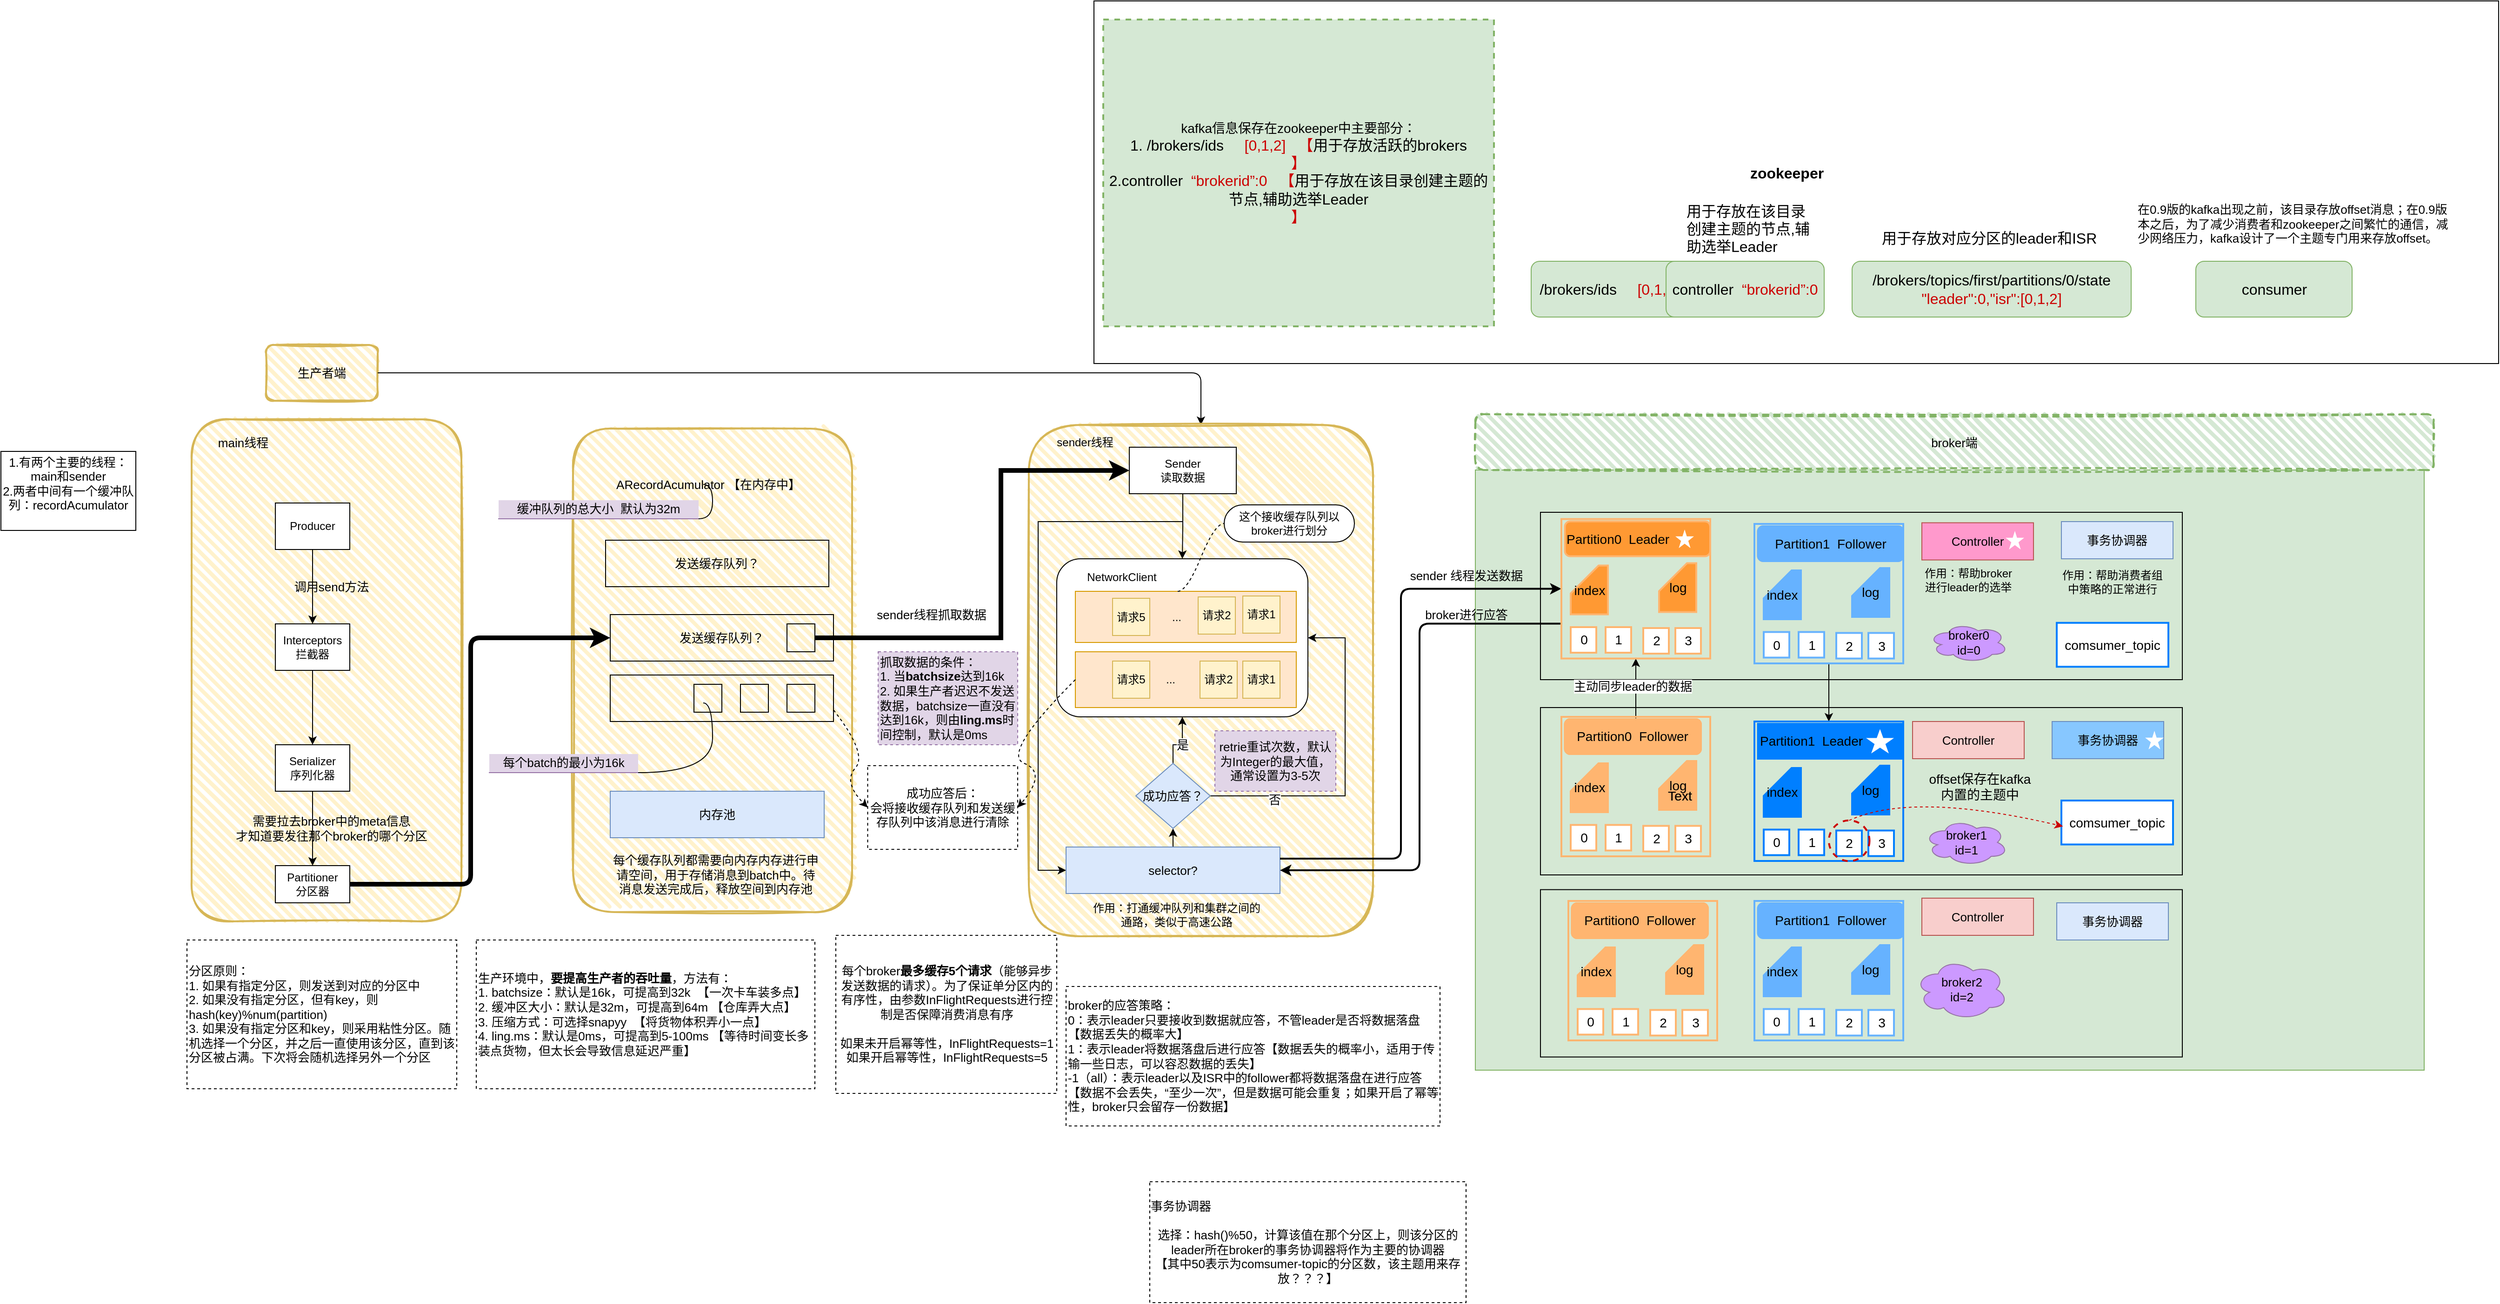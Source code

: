 <mxfile version="17.2.1" type="github">
  <diagram id="x-Sexi6F8sJB0yjPF3IZ" name="Page-1">
    <mxGraphModel dx="1730" dy="2527" grid="1" gridSize="10" guides="1" tooltips="1" connect="1" arrows="1" fold="1" page="1" pageScale="1" pageWidth="900" pageHeight="1600" math="0" shadow="0">
      <root>
        <mxCell id="0" />
        <mxCell id="1" parent="0" />
        <mxCell id="9v5I5Lgi_oh3hGJhgwNZ-31" value="" style="rounded=1;whiteSpace=wrap;html=1;strokeWidth=2;fillWeight=4;hachureGap=8;hachureAngle=45;fillColor=#fff2cc;sketch=1;strokeColor=#d6b656;" parent="1" vertex="1">
          <mxGeometry x="220" y="390" width="290" height="540" as="geometry" />
        </mxCell>
        <mxCell id="UxnLPPTvP_sObnjLlX6k-19" value="" style="rounded=0;whiteSpace=wrap;html=1;fillColor=#d5e8d4;strokeColor=#82b366;align=center;" parent="1" vertex="1">
          <mxGeometry x="1600" y="444.5" width="1020" height="645.5" as="geometry" />
        </mxCell>
        <mxCell id="UxnLPPTvP_sObnjLlX6k-30" value="" style="edgeStyle=orthogonalEdgeStyle;rounded=0;orthogonalLoop=1;jettySize=auto;html=1;fontSize=13;" parent="1" source="UxnLPPTvP_sObnjLlX6k-24" target="UxnLPPTvP_sObnjLlX6k-29" edge="1">
          <mxGeometry relative="1" as="geometry" />
        </mxCell>
        <mxCell id="UxnLPPTvP_sObnjLlX6k-24" value="Producer" style="rounded=0;whiteSpace=wrap;html=1;shadow=0;comic=0;" parent="1" vertex="1">
          <mxGeometry x="310" y="480" width="80" height="50" as="geometry" />
        </mxCell>
        <mxCell id="UxnLPPTvP_sObnjLlX6k-27" value="&lt;span&gt;1.有两个主要的线程：&lt;/span&gt;&lt;span&gt;main和sender&lt;br&gt;2.两者中间有一个缓冲队列：recordAcumulator&lt;br&gt;&lt;br&gt;&lt;/span&gt;" style="whiteSpace=wrap;html=1;rounded=0;shadow=0;fontSize=13;strokeWidth=1;fillColor=none;comic=0;" parent="1" vertex="1">
          <mxGeometry x="15" y="424.5" width="145" height="85" as="geometry" />
        </mxCell>
        <mxCell id="UxnLPPTvP_sObnjLlX6k-32" value="" style="edgeStyle=orthogonalEdgeStyle;rounded=0;orthogonalLoop=1;jettySize=auto;html=1;fontSize=13;" parent="1" source="UxnLPPTvP_sObnjLlX6k-29" target="UxnLPPTvP_sObnjLlX6k-31" edge="1">
          <mxGeometry relative="1" as="geometry" />
        </mxCell>
        <mxCell id="UxnLPPTvP_sObnjLlX6k-29" value="Interceptors&lt;br&gt;拦截器" style="rounded=0;whiteSpace=wrap;html=1;shadow=0;comic=0;" parent="1" vertex="1">
          <mxGeometry x="310" y="610" width="80" height="50" as="geometry" />
        </mxCell>
        <mxCell id="UxnLPPTvP_sObnjLlX6k-34" value="" style="edgeStyle=orthogonalEdgeStyle;rounded=0;orthogonalLoop=1;jettySize=auto;html=1;fontSize=13;" parent="1" source="UxnLPPTvP_sObnjLlX6k-31" target="UxnLPPTvP_sObnjLlX6k-33" edge="1">
          <mxGeometry relative="1" as="geometry" />
        </mxCell>
        <mxCell id="UxnLPPTvP_sObnjLlX6k-31" value="Serializer&lt;br&gt;序列化器" style="rounded=0;whiteSpace=wrap;html=1;shadow=0;comic=0;fillColor=default;" parent="1" vertex="1">
          <mxGeometry x="310" y="740" width="80" height="50" as="geometry" />
        </mxCell>
        <mxCell id="UxnLPPTvP_sObnjLlX6k-33" value="Partitioner&lt;br&gt;分区器" style="rounded=0;whiteSpace=wrap;html=1;shadow=0;comic=0;" parent="1" vertex="1">
          <mxGeometry x="310" y="870" width="80" height="40" as="geometry" />
        </mxCell>
        <mxCell id="UxnLPPTvP_sObnjLlX6k-35" value="需要拉去broker中的meta信息&lt;br&gt;才知道要发往那个broker的哪个分区" style="text;html=1;align=center;verticalAlign=middle;resizable=0;points=[];autosize=1;strokeColor=none;fontSize=13;" parent="1" vertex="1">
          <mxGeometry x="260" y="810" width="220" height="40" as="geometry" />
        </mxCell>
        <mxCell id="UxnLPPTvP_sObnjLlX6k-36" value="调用send方法" style="text;html=1;align=center;verticalAlign=middle;resizable=0;points=[];autosize=1;strokeColor=none;fontSize=13;" parent="1" vertex="1">
          <mxGeometry x="320" y="560" width="100" height="20" as="geometry" />
        </mxCell>
        <mxCell id="UxnLPPTvP_sObnjLlX6k-38" value="生产者端" style="rounded=1;whiteSpace=wrap;html=1;strokeWidth=2;fillWeight=4;hachureGap=8;hachureAngle=45;fillColor=#fff2cc;sketch=1;shadow=0;comic=0;fontSize=13;strokeColor=#d6b656;" parent="1" vertex="1">
          <mxGeometry x="300" y="310" width="120" height="60" as="geometry" />
        </mxCell>
        <mxCell id="UxnLPPTvP_sObnjLlX6k-39" value="分区原则：&lt;br&gt;1. 如果有指定分区，则发送到对应的分区中&lt;br&gt;2.&amp;nbsp;如果没有指定分区，但有key，则hash(key)%num(partition)&lt;br&gt;3.&amp;nbsp;如果没有指定分区和key，则采用粘性分区。随机选择一个分区，并之后一直使用该分区，直到该分区被占满。下次将会随机选择另外一个分区" style="whiteSpace=wrap;html=1;rounded=0;shadow=0;comic=0;fontSize=13;strokeColor=#000000;strokeWidth=1;fillColor=none;align=left;dashed=1;" parent="1" vertex="1">
          <mxGeometry x="215" y="950" width="290" height="160" as="geometry" />
        </mxCell>
        <mxCell id="UxnLPPTvP_sObnjLlX6k-44" value="" style="rounded=1;whiteSpace=wrap;html=1;strokeWidth=2;fillWeight=4;hachureGap=8;hachureAngle=45;fillColor=#fff2cc;sketch=1;shadow=0;comic=0;fontSize=13;align=left;strokeColor=#d6b656;" parent="1" vertex="1">
          <mxGeometry x="630" y="400" width="300" height="520" as="geometry" />
        </mxCell>
        <mxCell id="UxnLPPTvP_sObnjLlX6k-45" value="ARecordAcumulator 【在内存中】" style="text;html=1;align=center;verticalAlign=middle;resizable=0;points=[];autosize=1;strokeColor=none;fontSize=13;" parent="1" vertex="1">
          <mxGeometry x="670" y="450" width="210" height="20" as="geometry" />
        </mxCell>
        <mxCell id="UxnLPPTvP_sObnjLlX6k-46" value="发送缓存队列？" style="rounded=0;whiteSpace=wrap;html=1;shadow=0;comic=0;fontSize=13;strokeColor=#000000;strokeWidth=1;fillColor=none;align=center;" parent="1" vertex="1">
          <mxGeometry x="665" y="520" width="240" height="50" as="geometry" />
        </mxCell>
        <mxCell id="UxnLPPTvP_sObnjLlX6k-47" value="&lt;div style=&quot;&quot;&gt;&lt;span&gt;发送缓存队列？&lt;/span&gt;&lt;/div&gt;" style="rounded=0;whiteSpace=wrap;html=1;shadow=0;comic=0;fontSize=13;strokeColor=#000000;strokeWidth=1;fillColor=none;align=center;" parent="1" vertex="1">
          <mxGeometry x="670" y="600" width="240" height="50" as="geometry" />
        </mxCell>
        <mxCell id="UxnLPPTvP_sObnjLlX6k-48" value="" style="rounded=0;whiteSpace=wrap;html=1;shadow=0;comic=0;fontSize=13;strokeColor=#000000;strokeWidth=1;fillColor=none;align=left;" parent="1" vertex="1">
          <mxGeometry x="670" y="665" width="240" height="50" as="geometry" />
        </mxCell>
        <mxCell id="UxnLPPTvP_sObnjLlX6k-49" value="" style="rounded=0;whiteSpace=wrap;html=1;shadow=0;comic=0;fontSize=13;strokeColor=#000000;strokeWidth=1;fillColor=none;align=left;" parent="1" vertex="1">
          <mxGeometry x="860" y="675" width="30" height="30" as="geometry" />
        </mxCell>
        <mxCell id="UxnLPPTvP_sObnjLlX6k-50" value="" style="rounded=0;whiteSpace=wrap;html=1;shadow=0;comic=0;fontSize=13;strokeColor=#000000;strokeWidth=1;fillColor=none;align=left;" parent="1" vertex="1">
          <mxGeometry x="810" y="675" width="30" height="30" as="geometry" />
        </mxCell>
        <mxCell id="UxnLPPTvP_sObnjLlX6k-51" value="" style="rounded=0;whiteSpace=wrap;html=1;shadow=0;comic=0;fontSize=13;strokeColor=#000000;strokeWidth=1;fillColor=none;align=left;" parent="1" vertex="1">
          <mxGeometry x="760" y="675" width="30" height="30" as="geometry" />
        </mxCell>
        <mxCell id="UxnLPPTvP_sObnjLlX6k-52" value="每个batch的最小为16k" style="whiteSpace=wrap;html=1;shape=partialRectangle;top=0;left=0;bottom=1;right=0;points=[[0,1],[1,1]];fillColor=#e1d5e7;align=center;verticalAlign=bottom;routingCenterY=0.5;snapToPoint=1;recursiveResize=0;autosize=1;treeFolding=1;treeMoving=1;newEdgeStyle={&quot;edgeStyle&quot;:&quot;entityRelationEdgeStyle&quot;,&quot;startArrow&quot;:&quot;none&quot;,&quot;endArrow&quot;:&quot;none&quot;,&quot;segment&quot;:10,&quot;curved&quot;:1};rounded=0;shadow=0;comic=0;fontSize=13;strokeColor=#9673a6;strokeWidth=1;" parent="1" vertex="1">
          <mxGeometry x="540" y="750" width="160" height="20" as="geometry" />
        </mxCell>
        <mxCell id="UxnLPPTvP_sObnjLlX6k-53" value="" style="edgeStyle=entityRelationEdgeStyle;startArrow=none;endArrow=none;segment=10;curved=1;fontSize=13;entryX=1;entryY=1;entryDx=0;entryDy=0;" parent="1" target="UxnLPPTvP_sObnjLlX6k-52" edge="1">
          <mxGeometry relative="1" as="geometry">
            <mxPoint x="770" y="695" as="sourcePoint" />
            <mxPoint x="700" y="745" as="targetPoint" />
          </mxGeometry>
        </mxCell>
        <mxCell id="UxnLPPTvP_sObnjLlX6k-54" value="内存池" style="rounded=0;whiteSpace=wrap;html=1;shadow=0;comic=0;fontSize=13;strokeColor=#6c8ebf;strokeWidth=1;fillColor=#dae8fc;align=center;" parent="1" vertex="1">
          <mxGeometry x="670" y="790" width="230" height="50" as="geometry" />
        </mxCell>
        <mxCell id="UxnLPPTvP_sObnjLlX6k-59" value="缓冲队列的总大小&amp;nbsp; 默认为32m" style="whiteSpace=wrap;html=1;shape=partialRectangle;top=0;left=0;bottom=1;right=0;points=[[0,1],[1,1]];fillColor=#e1d5e7;align=center;verticalAlign=bottom;routingCenterY=0.5;snapToPoint=1;recursiveResize=0;autosize=1;treeFolding=1;treeMoving=1;newEdgeStyle={&quot;edgeStyle&quot;:&quot;entityRelationEdgeStyle&quot;,&quot;startArrow&quot;:&quot;none&quot;,&quot;endArrow&quot;:&quot;none&quot;,&quot;segment&quot;:10,&quot;curved&quot;:1};rounded=0;shadow=0;comic=0;fontSize=13;strokeColor=#9673a6;strokeWidth=1;" parent="1" vertex="1">
          <mxGeometry x="550" y="477" width="215" height="20" as="geometry" />
        </mxCell>
        <mxCell id="UxnLPPTvP_sObnjLlX6k-60" value="" style="edgeStyle=entityRelationEdgeStyle;startArrow=none;endArrow=none;segment=10;curved=1;fontSize=13;" parent="1" target="UxnLPPTvP_sObnjLlX6k-59" edge="1">
          <mxGeometry relative="1" as="geometry">
            <mxPoint x="770" y="460" as="sourcePoint" />
          </mxGeometry>
        </mxCell>
        <mxCell id="UxnLPPTvP_sObnjLlX6k-65" value="main线程" style="text;html=1;align=center;verticalAlign=middle;resizable=0;points=[];autosize=1;strokeColor=none;fontSize=13;" parent="1" vertex="1">
          <mxGeometry x="240" y="404.5" width="70" height="20" as="geometry" />
        </mxCell>
        <mxCell id="UxnLPPTvP_sObnjLlX6k-66" value="" style="edgeStyle=elbowEdgeStyle;elbow=vertical;endArrow=classic;html=1;fontSize=13;exitX=1;exitY=0.5;exitDx=0;exitDy=0;startArrow=none;entryX=0.5;entryY=0;entryDx=0;entryDy=0;" parent="1" source="UxnLPPTvP_sObnjLlX6k-38" target="UxnLPPTvP_sObnjLlX6k-68" edge="1">
          <mxGeometry width="50" height="50" relative="1" as="geometry">
            <mxPoint x="995" y="365" as="sourcePoint" />
            <mxPoint x="1400" y="360" as="targetPoint" />
            <Array as="points">
              <mxPoint x="800" y="340" />
            </Array>
          </mxGeometry>
        </mxCell>
        <mxCell id="UxnLPPTvP_sObnjLlX6k-68" value="" style="rounded=1;whiteSpace=wrap;html=1;strokeWidth=2;fillWeight=4;hachureGap=8;hachureAngle=45;fillColor=#fff2cc;sketch=1;shadow=0;comic=0;fontSize=13;align=left;strokeColor=#d6b656;" parent="1" vertex="1">
          <mxGeometry x="1120" y="396" width="370" height="550" as="geometry" />
        </mxCell>
        <mxCell id="UxnLPPTvP_sObnjLlX6k-71" value="每个broker&lt;b&gt;最多缓存5个请求&lt;/b&gt;（能够异步发送数据的请求）。为了保证单分区内的有序性，由参数InFlightRequests进行控制是否保障消费消息有序&lt;br&gt;&lt;br&gt;如果未开启幂等性，InFlightRequests=1&lt;br&gt;如果开启幂等性，InFlightRequests=5" style="rounded=0;whiteSpace=wrap;html=1;shadow=0;comic=0;fontSize=13;strokeColor=#000000;strokeWidth=1;fillColor=none;align=center;dashed=1;" parent="1" vertex="1">
          <mxGeometry x="912.5" y="945" width="237.5" height="170" as="geometry" />
        </mxCell>
        <mxCell id="UxnLPPTvP_sObnjLlX6k-80" value="sender线程抓取数据" style="text;html=1;align=center;verticalAlign=middle;resizable=0;points=[];autosize=1;strokeColor=none;fontSize=13;" parent="1" vertex="1">
          <mxGeometry x="950" y="590" width="130" height="20" as="geometry" />
        </mxCell>
        <mxCell id="UxnLPPTvP_sObnjLlX6k-82" value="抓取数据的条件：&lt;br&gt;1. 当&lt;b&gt;batchsize&lt;/b&gt;达到16k&lt;br&gt;2.&amp;nbsp;如果生产者迟迟不发送数据，batchsize一直没有达到16k，则由&lt;b&gt;ling.ms&lt;/b&gt;时间控制，默认是0ms" style="whiteSpace=wrap;html=1;rounded=0;shadow=0;comic=0;fontSize=13;strokeColor=#9673a6;strokeWidth=1;fillColor=#e1d5e7;align=left;dashed=1;" parent="1" vertex="1">
          <mxGeometry x="958" y="640" width="150" height="100" as="geometry" />
        </mxCell>
        <mxCell id="UxnLPPTvP_sObnjLlX6k-88" value="" style="edgeStyle=elbowEdgeStyle;rounded=0;orthogonalLoop=1;jettySize=auto;elbow=vertical;html=1;fontSize=13;strokeWidth=1;" parent="1" source="UxnLPPTvP_sObnjLlX6k-83" target="UxnLPPTvP_sObnjLlX6k-87" edge="1">
          <mxGeometry relative="1" as="geometry" />
        </mxCell>
        <mxCell id="UxnLPPTvP_sObnjLlX6k-83" value="selector?" style="rounded=0;whiteSpace=wrap;html=1;shadow=0;comic=0;fontSize=13;strokeColor=#6c8ebf;strokeWidth=1;fillColor=#dae8fc;align=center;" parent="1" vertex="1">
          <mxGeometry x="1160" y="850" width="230" height="50" as="geometry" />
        </mxCell>
        <mxCell id="UxnLPPTvP_sObnjLlX6k-84" value="生产环境中，&lt;b&gt;要提高生产者的吞吐量&lt;/b&gt;，方法有：&lt;br&gt;1.&amp;nbsp;batchsize：默认是16k，可提高到32k&amp;nbsp; 【一次卡车装多点】&lt;br&gt;2.&amp;nbsp;缓冲区大小：默认是32m，可提高到64m 【仓库弄大点】&lt;br&gt;3.&amp;nbsp;压缩方式：可选择snapyy&amp;nbsp; 【将货物体积弄小一点】&lt;br&gt;4.&amp;nbsp;ling.ms：默认是0ms，可提高到5-100ms 【等待时间变长多装点货物，但太长会导致信息延迟严重】" style="whiteSpace=wrap;html=1;rounded=0;shadow=0;comic=0;fontSize=13;strokeColor=#000000;strokeWidth=1;fillColor=none;align=left;dashed=1;" parent="1" vertex="1">
          <mxGeometry x="526" y="950" width="364" height="160" as="geometry" />
        </mxCell>
        <mxCell id="UxnLPPTvP_sObnjLlX6k-94" value="是" style="edgeStyle=elbowEdgeStyle;rounded=0;orthogonalLoop=1;jettySize=auto;elbow=vertical;html=1;fontSize=13;strokeWidth=1;entryX=0.5;entryY=1;entryDx=0;entryDy=0;" parent="1" source="UxnLPPTvP_sObnjLlX6k-87" target="9v5I5Lgi_oh3hGJhgwNZ-5" edge="1">
          <mxGeometry relative="1" as="geometry">
            <Array as="points">
              <mxPoint x="1275" y="740" />
            </Array>
            <mxPoint x="1275" y="715.0" as="targetPoint" />
          </mxGeometry>
        </mxCell>
        <mxCell id="UxnLPPTvP_sObnjLlX6k-96" style="edgeStyle=elbowEdgeStyle;rounded=0;orthogonalLoop=1;jettySize=auto;elbow=vertical;html=1;exitX=1;exitY=0.5;exitDx=0;exitDy=0;fontSize=13;strokeWidth=1;entryX=1;entryY=0.5;entryDx=0;entryDy=0;" parent="1" source="UxnLPPTvP_sObnjLlX6k-87" target="9v5I5Lgi_oh3hGJhgwNZ-5" edge="1">
          <mxGeometry relative="1" as="geometry">
            <mxPoint x="1395" y="677.5" as="targetPoint" />
            <Array as="points">
              <mxPoint x="1460" y="795" />
            </Array>
          </mxGeometry>
        </mxCell>
        <mxCell id="UxnLPPTvP_sObnjLlX6k-97" value="否" style="edgeLabel;html=1;align=center;verticalAlign=middle;resizable=0;points=[];fontSize=13;" parent="UxnLPPTvP_sObnjLlX6k-96" vertex="1" connectable="0">
          <mxGeometry x="-0.611" y="-4" relative="1" as="geometry">
            <mxPoint as="offset" />
          </mxGeometry>
        </mxCell>
        <mxCell id="UxnLPPTvP_sObnjLlX6k-87" value="成功应答？" style="rhombus;whiteSpace=wrap;html=1;rounded=0;shadow=0;fontSize=13;strokeColor=#6c8ebf;strokeWidth=1;fillColor=#dae8fc;comic=0;" parent="1" vertex="1">
          <mxGeometry x="1235" y="760" width="80" height="70" as="geometry" />
        </mxCell>
        <mxCell id="UxnLPPTvP_sObnjLlX6k-100" value="retrie重试次数，默认为Integer的最大值，通常设置为3-5次" style="rounded=0;whiteSpace=wrap;html=1;shadow=0;comic=0;fontSize=13;strokeColor=#9673a6;strokeWidth=1;fillColor=#e1d5e7;align=center;dashed=1;" parent="1" vertex="1">
          <mxGeometry x="1320" y="725" width="130" height="65" as="geometry" />
        </mxCell>
        <mxCell id="UxnLPPTvP_sObnjLlX6k-102" value="broker端" style="rounded=1;whiteSpace=wrap;html=1;strokeWidth=2;fillWeight=4;hachureGap=8;hachureAngle=45;fillColor=#d5e8d4;sketch=1;shadow=0;dashed=1;comic=0;fontSize=13;align=center;strokeColor=#82b366;" parent="1" vertex="1">
          <mxGeometry x="1600" y="384.5" width="1030" height="60" as="geometry" />
        </mxCell>
        <mxCell id="UxnLPPTvP_sObnjLlX6k-110" value="" style="rounded=0;whiteSpace=wrap;html=1;shadow=0;comic=0;fontSize=13;strokeColor=#000000;strokeWidth=1;fillColor=none;align=center;" parent="1" vertex="1">
          <mxGeometry x="1670" y="490" width="690" height="180" as="geometry" />
        </mxCell>
        <mxCell id="UxnLPPTvP_sObnjLlX6k-112" value="" style="edgeStyle=elbowEdgeStyle;elbow=horizontal;endArrow=classic;html=1;fontSize=13;strokeWidth=5;exitX=1;exitY=0.5;exitDx=0;exitDy=0;entryX=0;entryY=0.5;entryDx=0;entryDy=0;" parent="1" source="UxnLPPTvP_sObnjLlX6k-33" target="UxnLPPTvP_sObnjLlX6k-47" edge="1">
          <mxGeometry width="50" height="50" relative="1" as="geometry">
            <mxPoint x="560" y="870" as="sourcePoint" />
            <mxPoint x="610" y="820" as="targetPoint" />
            <Array as="points">
              <mxPoint x="520" y="760" />
            </Array>
          </mxGeometry>
        </mxCell>
        <mxCell id="UxnLPPTvP_sObnjLlX6k-113" value="" style="rounded=0;whiteSpace=wrap;html=1;shadow=0;comic=0;fontSize=13;strokeColor=#000000;strokeWidth=1;fillColor=none;align=center;" parent="1" vertex="1">
          <mxGeometry x="1670" y="700" width="690" height="180" as="geometry" />
        </mxCell>
        <mxCell id="UxnLPPTvP_sObnjLlX6k-124" value="" style="edgeStyle=elbowEdgeStyle;rounded=0;orthogonalLoop=1;jettySize=auto;elbow=vertical;html=1;fontSize=13;strokeWidth=1;exitX=0.5;exitY=0;exitDx=0;exitDy=0;entryX=0.5;entryY=1;entryDx=0;entryDy=0;" parent="1" target="-DWdb9lvFDNPIEKAmtFA-97" edge="1">
          <mxGeometry relative="1" as="geometry">
            <mxPoint x="1772.5" y="720.0" as="sourcePoint" />
            <mxPoint x="1772.5" y="657.25" as="targetPoint" />
          </mxGeometry>
        </mxCell>
        <mxCell id="UxnLPPTvP_sObnjLlX6k-125" value="主动同步leader的数据" style="edgeLabel;html=1;align=center;verticalAlign=middle;resizable=0;points=[];fontSize=13;" parent="UxnLPPTvP_sObnjLlX6k-124" vertex="1" connectable="0">
          <mxGeometry x="0.182" y="4" relative="1" as="geometry">
            <mxPoint as="offset" />
          </mxGeometry>
        </mxCell>
        <mxCell id="UxnLPPTvP_sObnjLlX6k-126" value="" style="edgeStyle=elbowEdgeStyle;elbow=horizontal;endArrow=classic;html=1;fontSize=13;strokeWidth=2;entryX=0;entryY=0.5;entryDx=0;entryDy=0;exitX=1;exitY=0.25;exitDx=0;exitDy=0;" parent="1" source="UxnLPPTvP_sObnjLlX6k-83" target="-DWdb9lvFDNPIEKAmtFA-97" edge="1">
          <mxGeometry width="50" height="50" relative="1" as="geometry">
            <mxPoint x="1390" y="880" as="sourcePoint" />
            <mxPoint x="1676" y="614.5" as="targetPoint" />
            <Array as="points">
              <mxPoint x="1520" y="740" />
            </Array>
          </mxGeometry>
        </mxCell>
        <mxCell id="UxnLPPTvP_sObnjLlX6k-127" value="sender&amp;nbsp;线程发送数据" style="text;html=1;align=center;verticalAlign=middle;resizable=0;points=[];autosize=1;strokeColor=none;fontSize=13;" parent="1" vertex="1">
          <mxGeometry x="1520" y="547.5" width="140" height="20" as="geometry" />
        </mxCell>
        <mxCell id="UxnLPPTvP_sObnjLlX6k-129" value="事务协调器" style="rounded=0;whiteSpace=wrap;html=1;shadow=0;comic=0;fontSize=13;strokeColor=#6c8ebf;strokeWidth=1;fillColor=#dae8fc;align=center;" parent="1" vertex="1">
          <mxGeometry x="2230" y="500" width="120" height="40" as="geometry" />
        </mxCell>
        <mxCell id="UxnLPPTvP_sObnjLlX6k-130" value="事务协调器" style="rounded=0;whiteSpace=wrap;html=1;shadow=0;comic=0;fontSize=13;strokeColor=#6c8ebf;strokeWidth=1;fillColor=#87C7FF;align=center;" parent="1" vertex="1">
          <mxGeometry x="2220" y="715" width="120" height="40" as="geometry" />
        </mxCell>
        <mxCell id="UxnLPPTvP_sObnjLlX6k-134" value="&lt;div style=&quot;text-align: left&quot;&gt;&lt;span&gt;事务协调器&lt;/span&gt;&lt;/div&gt;&lt;br&gt;选择：hash()%50，计算该值在那个分区上，则该分区的leader所在broker的事务协调器将作为主要的协调器&lt;br&gt;【其中50表示为comsumer-topic的分区数，该主题用来存放？？？】" style="whiteSpace=wrap;html=1;rounded=0;shadow=0;comic=0;fontSize=13;strokeWidth=1;align=center;dashed=1;fillColor=none;" parent="1" vertex="1">
          <mxGeometry x="1250" y="1210" width="340" height="130" as="geometry" />
        </mxCell>
        <mxCell id="UxnLPPTvP_sObnjLlX6k-135" value="" style="edgeStyle=elbowEdgeStyle;elbow=horizontal;endArrow=classic;html=1;fontSize=13;strokeWidth=2;exitX=0;exitY=0.75;exitDx=0;exitDy=0;entryX=1;entryY=0.5;entryDx=0;entryDy=0;" parent="1" source="-DWdb9lvFDNPIEKAmtFA-97" target="UxnLPPTvP_sObnjLlX6k-83" edge="1">
          <mxGeometry width="50" height="50" relative="1" as="geometry">
            <mxPoint x="1780" y="622" as="sourcePoint" />
            <mxPoint x="1400" y="900" as="targetPoint" />
            <Array as="points">
              <mxPoint x="1540" y="750" />
            </Array>
          </mxGeometry>
        </mxCell>
        <mxCell id="UxnLPPTvP_sObnjLlX6k-136" value="broker进行应答" style="text;html=1;align=center;verticalAlign=middle;resizable=0;points=[];autosize=1;strokeColor=none;fontSize=13;" parent="1" vertex="1">
          <mxGeometry x="1540" y="590" width="100" height="20" as="geometry" />
        </mxCell>
        <mxCell id="UxnLPPTvP_sObnjLlX6k-137" value="broker的应答策略：&lt;br&gt;0：表示leader只要接收到数据就应答，不管leader是否将数据落盘【数据丢失的概率大】&lt;br&gt;1：表示leader将数据落盘后进行应答【数据丢失的概率小，适用于传输一些日志，可以容忍数据的丢失】&lt;br&gt;-1（all）：表示leader以及ISR中的follower都将数据落盘在进行应答【数据不会丢失，“至少一次”，但是数据可能会重复；如果开启了幂等性，broker只会留存一份数据】" style="whiteSpace=wrap;html=1;rounded=0;shadow=0;comic=0;fontSize=13;strokeColor=#000000;strokeWidth=1;fillColor=none;align=left;dashed=1;" parent="1" vertex="1">
          <mxGeometry x="1160" y="1000" width="402" height="150" as="geometry" />
        </mxCell>
        <mxCell id="UxnLPPTvP_sObnjLlX6k-141" value="成功应答后：&lt;br&gt;会将接收缓存队列和发送缓存队列中该消息进行清除" style="whiteSpace=wrap;html=1;rounded=0;shadow=0;dashed=1;comic=0;fontSize=13;strokeColor=#000000;strokeWidth=1;fillColor=none;align=center;" parent="1" vertex="1">
          <mxGeometry x="946.75" y="762.5" width="161.25" height="90" as="geometry" />
        </mxCell>
        <mxCell id="9v5I5Lgi_oh3hGJhgwNZ-3" value="&lt;span style=&quot;font-size: 13px&quot;&gt;每个缓存队列都需要向内存内存进行申请空间，&lt;/span&gt;&lt;span style=&quot;font-size: 13px ; text-align: justify&quot;&gt;用于存储消息到batch中。待消息发送完成后，释放空间到内存池&lt;/span&gt;&lt;span style=&quot;font-size: 13px&quot;&gt;&lt;br&gt;&lt;/span&gt;" style="text;html=1;strokeColor=none;fillColor=none;align=center;verticalAlign=middle;whiteSpace=wrap;rounded=0;" parent="1" vertex="1">
          <mxGeometry x="670" y="840" width="227" height="80" as="geometry" />
        </mxCell>
        <mxCell id="9v5I5Lgi_oh3hGJhgwNZ-5" value="" style="rounded=1;whiteSpace=wrap;html=1;" parent="1" vertex="1">
          <mxGeometry x="1150" y="540" width="270" height="170" as="geometry" />
        </mxCell>
        <mxCell id="9v5I5Lgi_oh3hGJhgwNZ-6" value="NetworkClient" style="text;html=1;strokeColor=none;fillColor=none;align=center;verticalAlign=middle;whiteSpace=wrap;rounded=0;" parent="1" vertex="1">
          <mxGeometry x="1180" y="545" width="80" height="30" as="geometry" />
        </mxCell>
        <mxCell id="9v5I5Lgi_oh3hGJhgwNZ-13" value="" style="edgeStyle=orthogonalEdgeStyle;rounded=0;orthogonalLoop=1;jettySize=auto;html=1;entryX=0;entryY=0.5;entryDx=0;entryDy=0;strokeWidth=5;" parent="1" source="9v5I5Lgi_oh3hGJhgwNZ-10" target="9v5I5Lgi_oh3hGJhgwNZ-39" edge="1">
          <mxGeometry relative="1" as="geometry">
            <Array as="points">
              <mxPoint x="1090" y="625" />
              <mxPoint x="1090" y="445" />
            </Array>
          </mxGeometry>
        </mxCell>
        <mxCell id="9v5I5Lgi_oh3hGJhgwNZ-10" value="" style="rounded=0;whiteSpace=wrap;html=1;shadow=0;comic=0;fontSize=13;strokeColor=#000000;strokeWidth=1;fillColor=none;align=left;" parent="1" vertex="1">
          <mxGeometry x="860" y="610" width="30" height="30" as="geometry" />
        </mxCell>
        <mxCell id="9v5I5Lgi_oh3hGJhgwNZ-15" value="" style="rounded=0;whiteSpace=wrap;html=1;fillColor=#ffe6cc;strokeColor=#d79b00;" parent="1" vertex="1">
          <mxGeometry x="1170" y="575" width="237.5" height="55" as="geometry" />
        </mxCell>
        <mxCell id="9v5I5Lgi_oh3hGJhgwNZ-16" value="" style="rounded=0;whiteSpace=wrap;html=1;fillColor=#ffe6cc;strokeColor=#d79b00;" parent="1" vertex="1">
          <mxGeometry x="1170" y="640" width="237.5" height="60" as="geometry" />
        </mxCell>
        <mxCell id="9v5I5Lgi_oh3hGJhgwNZ-17" value="请求1" style="rounded=0;whiteSpace=wrap;html=1;fillColor=#fff2cc;strokeColor=#d6b656;" parent="1" vertex="1">
          <mxGeometry x="1350" y="580" width="40" height="40" as="geometry" />
        </mxCell>
        <mxCell id="9v5I5Lgi_oh3hGJhgwNZ-18" value="请求1" style="rounded=0;whiteSpace=wrap;html=1;fillColor=#fff2cc;strokeColor=#d6b656;" parent="1" vertex="1">
          <mxGeometry x="1350" y="650" width="40" height="40" as="geometry" />
        </mxCell>
        <mxCell id="9v5I5Lgi_oh3hGJhgwNZ-19" value="请求2" style="rounded=0;whiteSpace=wrap;html=1;fillColor=#fff2cc;strokeColor=#d6b656;" parent="1" vertex="1">
          <mxGeometry x="1302" y="581" width="40" height="40" as="geometry" />
        </mxCell>
        <mxCell id="9v5I5Lgi_oh3hGJhgwNZ-21" value="请求2" style="rounded=0;whiteSpace=wrap;html=1;fillColor=#fff2cc;strokeColor=#d6b656;" parent="1" vertex="1">
          <mxGeometry x="1304" y="650" width="40" height="40" as="geometry" />
        </mxCell>
        <mxCell id="9v5I5Lgi_oh3hGJhgwNZ-22" value="请求5" style="rounded=0;whiteSpace=wrap;html=1;fillColor=#fff2cc;strokeColor=#d6b656;" parent="1" vertex="1">
          <mxGeometry x="1210" y="582.5" width="40" height="40" as="geometry" />
        </mxCell>
        <mxCell id="9v5I5Lgi_oh3hGJhgwNZ-24" value="请求5" style="rounded=0;whiteSpace=wrap;html=1;fillColor=#fff2cc;strokeColor=#d6b656;" parent="1" vertex="1">
          <mxGeometry x="1210" y="650" width="40" height="40" as="geometry" />
        </mxCell>
        <mxCell id="9v5I5Lgi_oh3hGJhgwNZ-25" value="..." style="text;html=1;strokeColor=none;fillColor=none;align=center;verticalAlign=middle;whiteSpace=wrap;rounded=0;" parent="1" vertex="1">
          <mxGeometry x="1254.5" y="592.5" width="48" height="20" as="geometry" />
        </mxCell>
        <mxCell id="9v5I5Lgi_oh3hGJhgwNZ-26" value="..." style="text;html=1;strokeColor=none;fillColor=none;align=center;verticalAlign=middle;whiteSpace=wrap;rounded=0;" parent="1" vertex="1">
          <mxGeometry x="1254.5" y="657.5" width="35" height="25" as="geometry" />
        </mxCell>
        <mxCell id="9v5I5Lgi_oh3hGJhgwNZ-28" value="这个接收缓存队列以broker进行划分" style="whiteSpace=wrap;html=1;rounded=1;arcSize=50;align=center;verticalAlign=middle;strokeWidth=1;autosize=1;spacing=4;treeFolding=1;treeMoving=1;newEdgeStyle={&quot;edgeStyle&quot;:&quot;entityRelationEdgeStyle&quot;,&quot;startArrow&quot;:&quot;none&quot;,&quot;endArrow&quot;:&quot;none&quot;,&quot;segment&quot;:10,&quot;curved&quot;:1};" parent="1" vertex="1">
          <mxGeometry x="1330" y="482" width="140" height="40" as="geometry" />
        </mxCell>
        <mxCell id="9v5I5Lgi_oh3hGJhgwNZ-29" value="" style="edgeStyle=entityRelationEdgeStyle;startArrow=none;endArrow=none;segment=10;curved=1;rounded=0;strokeWidth=1;dashed=1;" parent="1" target="9v5I5Lgi_oh3hGJhgwNZ-28" edge="1">
          <mxGeometry relative="1" as="geometry">
            <mxPoint x="1280" y="575" as="sourcePoint" />
          </mxGeometry>
        </mxCell>
        <mxCell id="9v5I5Lgi_oh3hGJhgwNZ-34" value="sender线程" style="text;html=1;align=center;verticalAlign=middle;resizable=0;points=[];autosize=1;strokeColor=none;fillColor=none;" parent="1" vertex="1">
          <mxGeometry x="1140" y="404.5" width="80" height="20" as="geometry" />
        </mxCell>
        <mxCell id="9v5I5Lgi_oh3hGJhgwNZ-42" style="edgeStyle=orthogonalEdgeStyle;rounded=0;orthogonalLoop=1;jettySize=auto;html=1;entryX=0.5;entryY=0;entryDx=0;entryDy=0;strokeWidth=1;" parent="1" source="9v5I5Lgi_oh3hGJhgwNZ-39" target="9v5I5Lgi_oh3hGJhgwNZ-5" edge="1">
          <mxGeometry relative="1" as="geometry" />
        </mxCell>
        <mxCell id="9v5I5Lgi_oh3hGJhgwNZ-46" style="edgeStyle=orthogonalEdgeStyle;rounded=0;orthogonalLoop=1;jettySize=auto;html=1;entryX=0;entryY=0.5;entryDx=0;entryDy=0;strokeWidth=1;" parent="1" source="9v5I5Lgi_oh3hGJhgwNZ-39" target="UxnLPPTvP_sObnjLlX6k-83" edge="1">
          <mxGeometry relative="1" as="geometry">
            <Array as="points">
              <mxPoint x="1285" y="500" />
              <mxPoint x="1130" y="500" />
              <mxPoint x="1130" y="875" />
            </Array>
          </mxGeometry>
        </mxCell>
        <mxCell id="9v5I5Lgi_oh3hGJhgwNZ-39" value="Sender&lt;br&gt;读取数据" style="rounded=0;whiteSpace=wrap;html=1;fillColor=default;" parent="1" vertex="1">
          <mxGeometry x="1228" y="420" width="115" height="50" as="geometry" />
        </mxCell>
        <mxCell id="9v5I5Lgi_oh3hGJhgwNZ-52" value="作用：打通缓冲队列和集群之间的通路，类似于高速公路" style="text;html=1;strokeColor=none;fillColor=none;align=center;verticalAlign=middle;whiteSpace=wrap;rounded=0;" parent="1" vertex="1">
          <mxGeometry x="1182.5" y="908" width="192" height="30" as="geometry" />
        </mxCell>
        <mxCell id="9v5I5Lgi_oh3hGJhgwNZ-55" value="" style="curved=1;endArrow=classic;html=1;rounded=0;strokeWidth=1;exitX=1;exitY=0.75;exitDx=0;exitDy=0;entryX=0;entryY=0.5;entryDx=0;entryDy=0;dashed=1;" parent="1" source="UxnLPPTvP_sObnjLlX6k-48" target="UxnLPPTvP_sObnjLlX6k-141" edge="1">
          <mxGeometry width="50" height="50" relative="1" as="geometry">
            <mxPoint x="1060" y="780" as="sourcePoint" />
            <mxPoint x="1110" y="730" as="targetPoint" />
            <Array as="points">
              <mxPoint x="947" y="750" />
              <mxPoint x="920" y="780" />
            </Array>
          </mxGeometry>
        </mxCell>
        <mxCell id="9v5I5Lgi_oh3hGJhgwNZ-56" value="" style="curved=1;endArrow=classic;html=1;rounded=0;strokeWidth=1;exitX=0;exitY=0.5;exitDx=0;exitDy=0;entryX=1;entryY=0.5;entryDx=0;entryDy=0;dashed=1;" parent="1" source="9v5I5Lgi_oh3hGJhgwNZ-16" target="UxnLPPTvP_sObnjLlX6k-141" edge="1">
          <mxGeometry width="50" height="50" relative="1" as="geometry">
            <mxPoint x="920" y="712.5" as="sourcePoint" />
            <mxPoint x="956.75" y="817.5" as="targetPoint" />
            <Array as="points">
              <mxPoint x="1090" y="750" />
              <mxPoint x="1140" y="770" />
            </Array>
          </mxGeometry>
        </mxCell>
        <mxCell id="1pMMFBoO8Ru1K0OPqwFa-1" value="Controller" style="rounded=0;whiteSpace=wrap;html=1;shadow=0;comic=0;fontSize=13;strokeColor=#b85450;strokeWidth=1;fillColor=#FF99CC;align=center;" parent="1" vertex="1">
          <mxGeometry x="2080" y="501.25" width="120" height="40" as="geometry" />
        </mxCell>
        <mxCell id="1pMMFBoO8Ru1K0OPqwFa-2" value="Controller" style="rounded=0;whiteSpace=wrap;html=1;shadow=0;comic=0;fontSize=13;strokeColor=#b85450;strokeWidth=1;fillColor=#f8cecc;align=center;" parent="1" vertex="1">
          <mxGeometry x="2070" y="715" width="120" height="40" as="geometry" />
        </mxCell>
        <mxCell id="1pMMFBoO8Ru1K0OPqwFa-3" value="作用：帮助broker进行leader的选举" style="text;html=1;strokeColor=none;fillColor=none;align=center;verticalAlign=middle;whiteSpace=wrap;rounded=0;" parent="1" vertex="1">
          <mxGeometry x="2080" y="547.5" width="100" height="30" as="geometry" />
        </mxCell>
        <mxCell id="1pMMFBoO8Ru1K0OPqwFa-4" value="作用：帮助消费者组中策略的正常进行" style="text;html=1;strokeColor=none;fillColor=none;align=center;verticalAlign=middle;whiteSpace=wrap;rounded=0;" parent="1" vertex="1">
          <mxGeometry x="2230" y="550" width="110" height="30" as="geometry" />
        </mxCell>
        <mxCell id="1pMMFBoO8Ru1K0OPqwFa-7" value="" style="rounded=0;whiteSpace=wrap;html=1;fontSize=13;" parent="1" vertex="1">
          <mxGeometry x="1190" y="-60" width="1510" height="390" as="geometry" />
        </mxCell>
        <mxCell id="1pMMFBoO8Ru1K0OPqwFa-8" value="zookeeper" style="text;html=1;strokeColor=none;fillColor=none;align=center;verticalAlign=middle;whiteSpace=wrap;rounded=0;fontSize=16;fontStyle=1" parent="1" vertex="1">
          <mxGeometry x="1905" y="110" width="60" height="30" as="geometry" />
        </mxCell>
        <mxCell id="1pMMFBoO8Ru1K0OPqwFa-9" value="/brokers/ids&amp;nbsp; &amp;nbsp; &amp;nbsp;&lt;font color=&quot;#cc0000&quot;&gt;[0,1,2]&lt;/font&gt;" style="rounded=1;whiteSpace=wrap;html=1;fontSize=16;fillColor=#d5e8d4;strokeColor=#82b366;" parent="1" vertex="1">
          <mxGeometry x="1660" y="220" width="168" height="60" as="geometry" />
        </mxCell>
        <mxCell id="1pMMFBoO8Ru1K0OPqwFa-16" value="controller&amp;nbsp; &lt;font color=&quot;#cc0000&quot;&gt;“brokerid”:0&lt;/font&gt;" style="rounded=1;whiteSpace=wrap;html=1;fontSize=16;fillColor=#d5e8d4;strokeColor=#82b366;" parent="1" vertex="1">
          <mxGeometry x="1805" y="220" width="170" height="60" as="geometry" />
        </mxCell>
        <mxCell id="1pMMFBoO8Ru1K0OPqwFa-17" value="/brokers/topics/first/partitions/0/state&lt;br&gt;&lt;font color=&quot;#cc0000&quot;&gt;&quot;leader&quot;:0,&quot;isr&quot;:[0,1,2]&lt;/font&gt;" style="rounded=1;whiteSpace=wrap;html=1;fontSize=16;fillColor=#d5e8d4;strokeColor=#82b366;" parent="1" vertex="1">
          <mxGeometry x="2005" y="220" width="300" height="60" as="geometry" />
        </mxCell>
        <mxCell id="1pMMFBoO8Ru1K0OPqwFa-21" value="用于存放在该目录创建主题的节点,辅助选举Leader" style="text;html=1;strokeColor=none;fillColor=none;align=left;verticalAlign=middle;whiteSpace=wrap;rounded=0;fontSize=16;" parent="1" vertex="1">
          <mxGeometry x="1825" y="160" width="140" height="50" as="geometry" />
        </mxCell>
        <mxCell id="1pMMFBoO8Ru1K0OPqwFa-23" value="用于存放对应分区的leader和ISR" style="text;html=1;strokeColor=none;fillColor=none;align=left;verticalAlign=middle;whiteSpace=wrap;rounded=0;fontSize=16;" parent="1" vertex="1">
          <mxGeometry x="2035" y="180" width="260" height="30" as="geometry" />
        </mxCell>
        <mxCell id="1pMMFBoO8Ru1K0OPqwFa-25" value="consumer" style="rounded=1;whiteSpace=wrap;html=1;fontSize=16;fillColor=#d5e8d4;strokeColor=#82b366;" parent="1" vertex="1">
          <mxGeometry x="2374.5" y="220" width="168" height="60" as="geometry" />
        </mxCell>
        <mxCell id="1pMMFBoO8Ru1K0OPqwFa-6" value="在0.9版的kafka出现之前，该目录存放offset消息；在0.9版本之后，为了减少消费者和zookeeper之间繁忙的通信，减少网络压力，kafka设计了一个主题专门用来存放offset。" style="text;html=1;strokeColor=none;fillColor=none;align=left;verticalAlign=middle;whiteSpace=wrap;rounded=0;fontSize=13;" parent="1" vertex="1">
          <mxGeometry x="2310" y="130" width="345" height="100" as="geometry" />
        </mxCell>
        <mxCell id="-DWdb9lvFDNPIEKAmtFA-5" value="&lt;span style=&quot;font-size: 13px&quot;&gt;broker0&lt;/span&gt;&lt;br style=&quot;font-size: 13px&quot;&gt;&lt;span style=&quot;font-size: 13px&quot;&gt;id=0&lt;/span&gt;" style="ellipse;shape=cloud;whiteSpace=wrap;html=1;fillColor=#CC99FF;strokeColor=#9673a6;" vertex="1" parent="1">
          <mxGeometry x="2087.5" y="608.88" width="85" height="42.5" as="geometry" />
        </mxCell>
        <mxCell id="-DWdb9lvFDNPIEKAmtFA-6" value="&lt;span style=&quot;font-size: 13px&quot;&gt;broker1&lt;/span&gt;&lt;br style=&quot;font-size: 13px&quot;&gt;&lt;span style=&quot;font-size: 13px&quot;&gt;id=1&lt;/span&gt;" style="ellipse;shape=cloud;whiteSpace=wrap;html=1;fillColor=#CC99FF;strokeColor=#9673a6;" vertex="1" parent="1">
          <mxGeometry x="2082.5" y="820" width="90" height="50" as="geometry" />
        </mxCell>
        <mxCell id="-DWdb9lvFDNPIEKAmtFA-95" value="" style="group" vertex="1" connectable="0" parent="1">
          <mxGeometry x="1692.5" y="710" width="160" height="150" as="geometry" />
        </mxCell>
        <mxCell id="-DWdb9lvFDNPIEKAmtFA-81" value="" style="rounded=0;whiteSpace=wrap;html=1;fontSize=14;fontColor=#000000;strokeColor=#FFB570;strokeWidth=2;fillColor=none;" vertex="1" parent="-DWdb9lvFDNPIEKAmtFA-95">
          <mxGeometry width="160" height="150" as="geometry" />
        </mxCell>
        <mxCell id="-DWdb9lvFDNPIEKAmtFA-82" value="Partition0&amp;nbsp; Follower" style="rounded=1;whiteSpace=wrap;html=1;fontSize=14;fontColor=#000000;strokeColor=#FFB570;strokeWidth=2;fillColor=#FFB570;" vertex="1" parent="-DWdb9lvFDNPIEKAmtFA-95">
          <mxGeometry x="3.75" y="2.5" width="146.25" height="37.5" as="geometry" />
        </mxCell>
        <mxCell id="-DWdb9lvFDNPIEKAmtFA-83" value="0" style="whiteSpace=wrap;html=1;aspect=fixed;fontSize=14;fontColor=#000000;strokeColor=#FFB570;strokeWidth=2;fillColor=#FFFFFF;" vertex="1" parent="-DWdb9lvFDNPIEKAmtFA-95">
          <mxGeometry x="10" y="116.25" width="27.5" height="27.5" as="geometry" />
        </mxCell>
        <mxCell id="-DWdb9lvFDNPIEKAmtFA-84" value="1" style="whiteSpace=wrap;html=1;aspect=fixed;fontSize=14;fontColor=#000000;strokeColor=#FFB570;strokeWidth=2;fillColor=#FFFFFF;" vertex="1" parent="-DWdb9lvFDNPIEKAmtFA-95">
          <mxGeometry x="47.5" y="116.25" width="27.5" height="27.5" as="geometry" />
        </mxCell>
        <mxCell id="-DWdb9lvFDNPIEKAmtFA-87" value="index" style="shape=card;whiteSpace=wrap;html=1;fontSize=14;fontColor=#000000;strokeColor=#FFB570;strokeWidth=2;fillColor=#FFB570;" vertex="1" parent="-DWdb9lvFDNPIEKAmtFA-95">
          <mxGeometry x="10" y="50" width="40" height="52.5" as="geometry" />
        </mxCell>
        <mxCell id="-DWdb9lvFDNPIEKAmtFA-88" value="log" style="shape=card;whiteSpace=wrap;html=1;fontSize=14;fontColor=#000000;strokeColor=#FFB570;strokeWidth=2;fillColor=#FFB570;" vertex="1" parent="-DWdb9lvFDNPIEKAmtFA-95">
          <mxGeometry x="105" y="47.5" width="40" height="52.5" as="geometry" />
        </mxCell>
        <mxCell id="-DWdb9lvFDNPIEKAmtFA-89" value="2" style="whiteSpace=wrap;html=1;aspect=fixed;fontSize=14;fontColor=#000000;strokeColor=#FFB570;strokeWidth=2;fillColor=#FFFFFF;" vertex="1" parent="-DWdb9lvFDNPIEKAmtFA-95">
          <mxGeometry x="88" y="117.25" width="27.5" height="27.5" as="geometry" />
        </mxCell>
        <mxCell id="-DWdb9lvFDNPIEKAmtFA-90" value="3" style="whiteSpace=wrap;html=1;aspect=fixed;fontSize=14;fontColor=#000000;strokeColor=#FFB570;strokeWidth=2;fillColor=#FFFFFF;" vertex="1" parent="-DWdb9lvFDNPIEKAmtFA-95">
          <mxGeometry x="122.5" y="117.25" width="27.5" height="27.5" as="geometry" />
        </mxCell>
        <mxCell id="-DWdb9lvFDNPIEKAmtFA-91" value="Partition0&amp;nbsp; Follower" style="rounded=1;whiteSpace=wrap;html=1;fontSize=14;fontColor=#000000;strokeColor=#FFB570;strokeWidth=2;fillColor=#FFB570;" vertex="1" parent="-DWdb9lvFDNPIEKAmtFA-95">
          <mxGeometry x="3.75" y="2.5" width="146.25" height="37.5" as="geometry" />
        </mxCell>
        <mxCell id="-DWdb9lvFDNPIEKAmtFA-92" value="" style="rounded=0;whiteSpace=wrap;html=1;fontSize=14;fontColor=#000000;strokeColor=#FFB570;strokeWidth=2;fillColor=none;" vertex="1" parent="-DWdb9lvFDNPIEKAmtFA-95">
          <mxGeometry width="160" height="150" as="geometry" />
        </mxCell>
        <mxCell id="-DWdb9lvFDNPIEKAmtFA-93" value="log" style="shape=card;whiteSpace=wrap;html=1;fontSize=14;fontColor=#000000;strokeColor=#FFB570;strokeWidth=2;fillColor=#FFB570;" vertex="1" parent="-DWdb9lvFDNPIEKAmtFA-95">
          <mxGeometry x="105" y="47.5" width="40" height="52.5" as="geometry" />
        </mxCell>
        <mxCell id="-DWdb9lvFDNPIEKAmtFA-94" value="index" style="shape=card;whiteSpace=wrap;html=1;fontSize=14;fontColor=#000000;strokeColor=#FFB570;strokeWidth=2;fillColor=#FFB570;" vertex="1" parent="-DWdb9lvFDNPIEKAmtFA-95">
          <mxGeometry x="10" y="50" width="40" height="52.5" as="geometry" />
        </mxCell>
        <mxCell id="-DWdb9lvFDNPIEKAmtFA-146" value="" style="edgeStyle=orthogonalEdgeStyle;rounded=0;orthogonalLoop=1;jettySize=auto;html=1;fontSize=14;fontColor=#000000;entryX=0.5;entryY=0;entryDx=0;entryDy=0;" edge="1" parent="1" source="-DWdb9lvFDNPIEKAmtFA-113" target="-DWdb9lvFDNPIEKAmtFA-136">
          <mxGeometry relative="1" as="geometry" />
        </mxCell>
        <mxCell id="-DWdb9lvFDNPIEKAmtFA-118" value="Partition0&amp;nbsp; Follower" style="rounded=1;whiteSpace=wrap;html=1;fontSize=14;fontColor=#000000;strokeColor=#FFB570;strokeWidth=2;fillColor=#66B2FF;align=center;" vertex="1" parent="1">
          <mxGeometry x="1903.75" y="505" width="156.25" height="37.5" as="geometry" />
        </mxCell>
        <mxCell id="-DWdb9lvFDNPIEKAmtFA-148" value="" style="group" vertex="1" connectable="0" parent="1">
          <mxGeometry x="1900" y="715" width="160" height="150.13" as="geometry" />
        </mxCell>
        <mxCell id="-DWdb9lvFDNPIEKAmtFA-136" value="" style="rounded=0;whiteSpace=wrap;html=1;fontSize=14;fontColor=#000000;strokeColor=#007FFF;strokeWidth=2;fillColor=none;" vertex="1" parent="-DWdb9lvFDNPIEKAmtFA-148">
          <mxGeometry width="160" height="150" as="geometry" />
        </mxCell>
        <mxCell id="-DWdb9lvFDNPIEKAmtFA-137" value="0" style="whiteSpace=wrap;html=1;aspect=fixed;fontSize=14;fontColor=#000000;strokeColor=#007FFF;strokeWidth=2;fillColor=default;" vertex="1" parent="-DWdb9lvFDNPIEKAmtFA-148">
          <mxGeometry x="10" y="116.25" width="27.5" height="27.5" as="geometry" />
        </mxCell>
        <mxCell id="-DWdb9lvFDNPIEKAmtFA-138" value="1" style="whiteSpace=wrap;html=1;aspect=fixed;fontSize=14;fontColor=#000000;strokeColor=#007FFF;strokeWidth=2;fillColor=default;" vertex="1" parent="-DWdb9lvFDNPIEKAmtFA-148">
          <mxGeometry x="47.5" y="116.25" width="27.5" height="27.5" as="geometry" />
        </mxCell>
        <mxCell id="-DWdb9lvFDNPIEKAmtFA-139" value="2" style="whiteSpace=wrap;html=1;aspect=fixed;fontSize=14;fontColor=#000000;strokeColor=#007FFF;strokeWidth=2;fillColor=default;" vertex="1" parent="-DWdb9lvFDNPIEKAmtFA-148">
          <mxGeometry x="88" y="117.25" width="27.5" height="27.5" as="geometry" />
        </mxCell>
        <mxCell id="-DWdb9lvFDNPIEKAmtFA-140" value="3" style="whiteSpace=wrap;html=1;aspect=fixed;fontSize=14;fontColor=#000000;strokeColor=#007FFF;strokeWidth=2;fillColor=default;" vertex="1" parent="-DWdb9lvFDNPIEKAmtFA-148">
          <mxGeometry x="122.5" y="117.25" width="27.5" height="27.5" as="geometry" />
        </mxCell>
        <mxCell id="-DWdb9lvFDNPIEKAmtFA-141" value="log" style="shape=card;whiteSpace=wrap;html=1;fontSize=14;fontColor=#000000;strokeColor=#007FFF;strokeWidth=2;fillColor=#007FFF;" vertex="1" parent="-DWdb9lvFDNPIEKAmtFA-148">
          <mxGeometry x="105" y="47.5" width="40" height="52.5" as="geometry" />
        </mxCell>
        <mxCell id="-DWdb9lvFDNPIEKAmtFA-142" value="index" style="shape=card;whiteSpace=wrap;html=1;fontSize=14;fontColor=#000000;strokeColor=#007FFF;strokeWidth=2;fillColor=#007FFF;" vertex="1" parent="-DWdb9lvFDNPIEKAmtFA-148">
          <mxGeometry x="10" y="50" width="40" height="52.5" as="geometry" />
        </mxCell>
        <mxCell id="-DWdb9lvFDNPIEKAmtFA-143" value="Partition1&amp;nbsp; Leader" style="rounded=1;whiteSpace=wrap;html=1;fontSize=14;fontColor=#000000;strokeColor=#007FFF;strokeWidth=2;fillColor=#007FFF;align=left;arcSize=0;" vertex="1" parent="-DWdb9lvFDNPIEKAmtFA-148">
          <mxGeometry x="3.75" y="2.5" width="156.25" height="37.5" as="geometry" />
        </mxCell>
        <mxCell id="-DWdb9lvFDNPIEKAmtFA-144" value="" style="verticalLabelPosition=bottom;verticalAlign=top;html=1;shape=mxgraph.basic.star;fontSize=14;fontColor=#000000;strokeColor=none;strokeWidth=2;fillColor=#FFFFFF;" vertex="1" parent="-DWdb9lvFDNPIEKAmtFA-148">
          <mxGeometry x="120" y="8.13" width="30" height="26.25" as="geometry" />
        </mxCell>
        <mxCell id="-DWdb9lvFDNPIEKAmtFA-156" value="" style="ellipse;whiteSpace=wrap;html=1;aspect=fixed;fontSize=14;fontColor=#000000;strokeColor=#CC0000;strokeWidth=2;fillColor=none;dashed=1;" vertex="1" parent="-DWdb9lvFDNPIEKAmtFA-148">
          <mxGeometry x="80" y="106.38" width="43.75" height="43.75" as="geometry" />
        </mxCell>
        <mxCell id="-DWdb9lvFDNPIEKAmtFA-153" value="" style="group" vertex="1" connectable="0" parent="1">
          <mxGeometry x="1692.5" y="497.25" width="160" height="150" as="geometry" />
        </mxCell>
        <mxCell id="-DWdb9lvFDNPIEKAmtFA-97" value="" style="rounded=0;whiteSpace=wrap;html=1;fontSize=14;fontColor=#000000;strokeColor=#FFB570;strokeWidth=2;fillColor=none;" vertex="1" parent="-DWdb9lvFDNPIEKAmtFA-153">
          <mxGeometry width="160" height="150" as="geometry" />
        </mxCell>
        <mxCell id="-DWdb9lvFDNPIEKAmtFA-99" value="0" style="whiteSpace=wrap;html=1;aspect=fixed;fontSize=14;fontColor=#000000;strokeColor=#FFB570;strokeWidth=2;fillColor=#FFFFFF;" vertex="1" parent="-DWdb9lvFDNPIEKAmtFA-153">
          <mxGeometry x="10" y="116.25" width="27.5" height="27.5" as="geometry" />
        </mxCell>
        <mxCell id="-DWdb9lvFDNPIEKAmtFA-100" value="1" style="whiteSpace=wrap;html=1;aspect=fixed;fontSize=14;fontColor=#000000;strokeColor=#FFB570;strokeWidth=2;fillColor=#FFFFFF;" vertex="1" parent="-DWdb9lvFDNPIEKAmtFA-153">
          <mxGeometry x="47.5" y="116.25" width="27.5" height="27.5" as="geometry" />
        </mxCell>
        <mxCell id="-DWdb9lvFDNPIEKAmtFA-103" value="2" style="whiteSpace=wrap;html=1;aspect=fixed;fontSize=14;fontColor=#000000;strokeColor=#FFB570;strokeWidth=2;fillColor=#FFFFFF;" vertex="1" parent="-DWdb9lvFDNPIEKAmtFA-153">
          <mxGeometry x="88" y="117.25" width="27.5" height="27.5" as="geometry" />
        </mxCell>
        <mxCell id="-DWdb9lvFDNPIEKAmtFA-104" value="3" style="whiteSpace=wrap;html=1;aspect=fixed;fontSize=14;fontColor=#000000;strokeColor=#FFB570;strokeWidth=2;fillColor=#FFFFFF;" vertex="1" parent="-DWdb9lvFDNPIEKAmtFA-153">
          <mxGeometry x="122.5" y="117.25" width="27.5" height="27.5" as="geometry" />
        </mxCell>
        <mxCell id="-DWdb9lvFDNPIEKAmtFA-108" value="index" style="shape=card;whiteSpace=wrap;html=1;fontSize=14;fontColor=#000000;strokeColor=#FFB570;strokeWidth=2;fillColor=#FF9933;" vertex="1" parent="-DWdb9lvFDNPIEKAmtFA-153">
          <mxGeometry x="10" y="50" width="40" height="52.5" as="geometry" />
        </mxCell>
        <mxCell id="-DWdb9lvFDNPIEKAmtFA-149" value="Partition0&amp;nbsp; Leader" style="rounded=1;whiteSpace=wrap;html=1;fontSize=14;fontColor=#000000;strokeColor=#FFB570;strokeWidth=2;fillColor=#FF9933;align=left;" vertex="1" parent="-DWdb9lvFDNPIEKAmtFA-153">
          <mxGeometry x="3.75" y="2.5" width="156.25" height="37.5" as="geometry" />
        </mxCell>
        <mxCell id="-DWdb9lvFDNPIEKAmtFA-150" value="" style="verticalLabelPosition=bottom;verticalAlign=top;html=1;shape=mxgraph.basic.star;fontSize=14;fontColor=#000000;strokeColor=none;strokeWidth=2;fillColor=#FFFFFF;" vertex="1" parent="-DWdb9lvFDNPIEKAmtFA-153">
          <mxGeometry x="122.5" y="11.25" width="20" height="20" as="geometry" />
        </mxCell>
        <mxCell id="-DWdb9lvFDNPIEKAmtFA-151" value="log" style="shape=card;whiteSpace=wrap;html=1;fontSize=14;fontColor=#000000;strokeColor=#FFB570;strokeWidth=2;fillColor=#FF9933;" vertex="1" parent="-DWdb9lvFDNPIEKAmtFA-153">
          <mxGeometry x="105" y="47.5" width="40" height="52.5" as="geometry" />
        </mxCell>
        <mxCell id="-DWdb9lvFDNPIEKAmtFA-155" value="comsumer_topic" style="rounded=0;whiteSpace=wrap;html=1;fontSize=14;fontColor=#000000;strokeColor=#007FFF;strokeWidth=2;fillColor=default;" vertex="1" parent="1">
          <mxGeometry x="2225" y="608.88" width="120" height="47.25" as="geometry" />
        </mxCell>
        <mxCell id="-DWdb9lvFDNPIEKAmtFA-158" value="comsumer_topic" style="rounded=0;whiteSpace=wrap;html=1;fontSize=14;fontColor=#000000;strokeColor=#007FFF;strokeWidth=2;fillColor=default;" vertex="1" parent="1">
          <mxGeometry x="2230" y="800" width="120" height="47.25" as="geometry" />
        </mxCell>
        <mxCell id="-DWdb9lvFDNPIEKAmtFA-160" value="" style="curved=1;endArrow=classic;html=1;rounded=0;dashed=1;fontSize=14;fontColor=#000000;strokeColor=#CC0000;exitX=0.5;exitY=0;exitDx=0;exitDy=0;entryX=0.014;entryY=0.588;entryDx=0;entryDy=0;entryPerimeter=0;" edge="1" parent="1" source="-DWdb9lvFDNPIEKAmtFA-156" target="-DWdb9lvFDNPIEKAmtFA-158">
          <mxGeometry width="50" height="50" relative="1" as="geometry">
            <mxPoint x="2020" y="790" as="sourcePoint" />
            <mxPoint x="2070" y="740" as="targetPoint" />
            <Array as="points">
              <mxPoint x="2070" y="790" />
            </Array>
          </mxGeometry>
        </mxCell>
        <mxCell id="-DWdb9lvFDNPIEKAmtFA-7" value="&lt;span style=&quot;font-size: 13px&quot;&gt;broker2&lt;/span&gt;&lt;br style=&quot;font-size: 13px&quot;&gt;&lt;span style=&quot;font-size: 13px&quot;&gt;id=2&lt;/span&gt;" style="ellipse;shape=cloud;whiteSpace=wrap;html=1;fillColor=#CC99FF;strokeColor=#9673a6;" vertex="1" parent="1">
          <mxGeometry x="2072.5" y="969.998" width="100" height="65.833" as="geometry" />
        </mxCell>
        <mxCell id="-DWdb9lvFDNPIEKAmtFA-177" value="" style="rounded=0;whiteSpace=wrap;html=1;shadow=0;comic=0;fontSize=13;strokeColor=#000000;strokeWidth=1;fillColor=none;align=center;" vertex="1" parent="1">
          <mxGeometry x="1670" y="895.83" width="690" height="180" as="geometry" />
        </mxCell>
        <mxCell id="-DWdb9lvFDNPIEKAmtFA-178" value="" style="group" vertex="1" connectable="0" parent="1">
          <mxGeometry x="1700" y="908" width="160" height="150" as="geometry" />
        </mxCell>
        <mxCell id="-DWdb9lvFDNPIEKAmtFA-179" value="" style="rounded=0;whiteSpace=wrap;html=1;fontSize=14;fontColor=#000000;strokeColor=#FFB570;strokeWidth=2;fillColor=none;" vertex="1" parent="-DWdb9lvFDNPIEKAmtFA-178">
          <mxGeometry width="160" height="150" as="geometry" />
        </mxCell>
        <mxCell id="-DWdb9lvFDNPIEKAmtFA-180" value="Partition0&amp;nbsp; Follower" style="rounded=1;whiteSpace=wrap;html=1;fontSize=14;fontColor=#000000;strokeColor=#FFB570;strokeWidth=2;fillColor=#FFB570;" vertex="1" parent="-DWdb9lvFDNPIEKAmtFA-178">
          <mxGeometry x="3.75" y="2.5" width="146.25" height="37.5" as="geometry" />
        </mxCell>
        <mxCell id="-DWdb9lvFDNPIEKAmtFA-181" value="0" style="whiteSpace=wrap;html=1;aspect=fixed;fontSize=14;fontColor=#000000;strokeColor=#FFB570;strokeWidth=2;fillColor=#FFFFFF;" vertex="1" parent="-DWdb9lvFDNPIEKAmtFA-178">
          <mxGeometry x="10" y="116.25" width="27.5" height="27.5" as="geometry" />
        </mxCell>
        <mxCell id="-DWdb9lvFDNPIEKAmtFA-182" value="1" style="whiteSpace=wrap;html=1;aspect=fixed;fontSize=14;fontColor=#000000;strokeColor=#FFB570;strokeWidth=2;fillColor=#FFFFFF;" vertex="1" parent="-DWdb9lvFDNPIEKAmtFA-178">
          <mxGeometry x="47.5" y="116.25" width="27.5" height="27.5" as="geometry" />
        </mxCell>
        <mxCell id="-DWdb9lvFDNPIEKAmtFA-183" value="index" style="shape=card;whiteSpace=wrap;html=1;fontSize=14;fontColor=#000000;strokeColor=#FFB570;strokeWidth=2;fillColor=#FFB570;" vertex="1" parent="-DWdb9lvFDNPIEKAmtFA-178">
          <mxGeometry x="10" y="50" width="40" height="52.5" as="geometry" />
        </mxCell>
        <mxCell id="-DWdb9lvFDNPIEKAmtFA-184" value="log" style="shape=card;whiteSpace=wrap;html=1;fontSize=14;fontColor=#000000;strokeColor=#FFB570;strokeWidth=2;fillColor=#FFB570;" vertex="1" parent="-DWdb9lvFDNPIEKAmtFA-178">
          <mxGeometry x="105" y="47.5" width="40" height="52.5" as="geometry" />
        </mxCell>
        <mxCell id="-DWdb9lvFDNPIEKAmtFA-185" value="2" style="whiteSpace=wrap;html=1;aspect=fixed;fontSize=14;fontColor=#000000;strokeColor=#FFB570;strokeWidth=2;fillColor=#FFFFFF;" vertex="1" parent="-DWdb9lvFDNPIEKAmtFA-178">
          <mxGeometry x="88" y="117.25" width="27.5" height="27.5" as="geometry" />
        </mxCell>
        <mxCell id="-DWdb9lvFDNPIEKAmtFA-186" value="3" style="whiteSpace=wrap;html=1;aspect=fixed;fontSize=14;fontColor=#000000;strokeColor=#FFB570;strokeWidth=2;fillColor=#FFFFFF;" vertex="1" parent="-DWdb9lvFDNPIEKAmtFA-178">
          <mxGeometry x="122.5" y="117.25" width="27.5" height="27.5" as="geometry" />
        </mxCell>
        <mxCell id="-DWdb9lvFDNPIEKAmtFA-187" value="Partition0&amp;nbsp; Follower" style="rounded=1;whiteSpace=wrap;html=1;fontSize=14;fontColor=#000000;strokeColor=#FFB570;strokeWidth=2;fillColor=#FFB570;" vertex="1" parent="-DWdb9lvFDNPIEKAmtFA-178">
          <mxGeometry x="3.75" y="2.5" width="146.25" height="37.5" as="geometry" />
        </mxCell>
        <mxCell id="-DWdb9lvFDNPIEKAmtFA-188" value="" style="rounded=0;whiteSpace=wrap;html=1;fontSize=14;fontColor=#000000;strokeColor=#FFB570;strokeWidth=2;fillColor=none;" vertex="1" parent="-DWdb9lvFDNPIEKAmtFA-178">
          <mxGeometry width="160" height="150" as="geometry" />
        </mxCell>
        <mxCell id="-DWdb9lvFDNPIEKAmtFA-189" value="log" style="shape=card;whiteSpace=wrap;html=1;fontSize=14;fontColor=#000000;strokeColor=#FFB570;strokeWidth=2;fillColor=#FFB570;" vertex="1" parent="-DWdb9lvFDNPIEKAmtFA-178">
          <mxGeometry x="105" y="47.5" width="40" height="52.5" as="geometry" />
        </mxCell>
        <mxCell id="-DWdb9lvFDNPIEKAmtFA-190" value="index" style="shape=card;whiteSpace=wrap;html=1;fontSize=14;fontColor=#000000;strokeColor=#FFB570;strokeWidth=2;fillColor=#FFB570;" vertex="1" parent="-DWdb9lvFDNPIEKAmtFA-178">
          <mxGeometry x="10" y="50" width="40" height="52.5" as="geometry" />
        </mxCell>
        <mxCell id="-DWdb9lvFDNPIEKAmtFA-192" value="" style="group" vertex="1" connectable="0" parent="1">
          <mxGeometry x="1900" y="502.5" width="160" height="150" as="geometry" />
        </mxCell>
        <mxCell id="-DWdb9lvFDNPIEKAmtFA-113" value="" style="rounded=0;whiteSpace=wrap;html=1;fontSize=14;fontColor=#000000;strokeColor=#66B2FF;strokeWidth=2;fillColor=none;" vertex="1" parent="-DWdb9lvFDNPIEKAmtFA-192">
          <mxGeometry width="160" height="150" as="geometry" />
        </mxCell>
        <mxCell id="-DWdb9lvFDNPIEKAmtFA-114" value="0" style="whiteSpace=wrap;html=1;aspect=fixed;fontSize=14;fontColor=#000000;strokeColor=#66B2FF;strokeWidth=2;fillColor=#FFFFFF;" vertex="1" parent="-DWdb9lvFDNPIEKAmtFA-192">
          <mxGeometry x="10" y="116.25" width="27.5" height="27.5" as="geometry" />
        </mxCell>
        <mxCell id="-DWdb9lvFDNPIEKAmtFA-115" value="1" style="whiteSpace=wrap;html=1;aspect=fixed;fontSize=14;fontColor=#000000;strokeColor=#66B2FF;strokeWidth=2;fillColor=#FFFFFF;" vertex="1" parent="-DWdb9lvFDNPIEKAmtFA-192">
          <mxGeometry x="47.5" y="116.25" width="27.5" height="27.5" as="geometry" />
        </mxCell>
        <mxCell id="-DWdb9lvFDNPIEKAmtFA-116" value="2" style="whiteSpace=wrap;html=1;aspect=fixed;fontSize=14;fontColor=#000000;strokeColor=#66B2FF;strokeWidth=2;fillColor=#FFFFFF;" vertex="1" parent="-DWdb9lvFDNPIEKAmtFA-192">
          <mxGeometry x="88" y="117.25" width="27.5" height="27.5" as="geometry" />
        </mxCell>
        <mxCell id="-DWdb9lvFDNPIEKAmtFA-117" value="3" style="whiteSpace=wrap;html=1;aspect=fixed;fontSize=14;fontColor=#000000;strokeColor=#66B2FF;strokeWidth=2;fillColor=#FFFFFF;" vertex="1" parent="-DWdb9lvFDNPIEKAmtFA-192">
          <mxGeometry x="122.5" y="117.25" width="27.5" height="27.5" as="geometry" />
        </mxCell>
        <mxCell id="-DWdb9lvFDNPIEKAmtFA-119" value="log" style="shape=card;whiteSpace=wrap;html=1;fontSize=14;fontColor=#000000;strokeColor=#66B2FF;strokeWidth=2;fillColor=#66B2FF;" vertex="1" parent="-DWdb9lvFDNPIEKAmtFA-192">
          <mxGeometry x="105" y="47.5" width="40" height="52.5" as="geometry" />
        </mxCell>
        <mxCell id="-DWdb9lvFDNPIEKAmtFA-120" value="index" style="shape=card;whiteSpace=wrap;html=1;fontSize=14;fontColor=#000000;strokeColor=#66B2FF;strokeWidth=2;fillColor=#66B2FF;" vertex="1" parent="-DWdb9lvFDNPIEKAmtFA-192">
          <mxGeometry x="10" y="50" width="40" height="52.5" as="geometry" />
        </mxCell>
        <mxCell id="-DWdb9lvFDNPIEKAmtFA-121" value="Partition1&amp;nbsp; Follower" style="rounded=1;whiteSpace=wrap;html=1;fontSize=14;fontColor=#000000;strokeColor=#66B2FF;strokeWidth=2;fillColor=#66B2FF;align=center;" vertex="1" parent="-DWdb9lvFDNPIEKAmtFA-192">
          <mxGeometry x="3.75" y="2.5" width="156.25" height="37.5" as="geometry" />
        </mxCell>
        <mxCell id="-DWdb9lvFDNPIEKAmtFA-193" value="" style="group" vertex="1" connectable="0" parent="1">
          <mxGeometry x="1900" y="908" width="160" height="150" as="geometry" />
        </mxCell>
        <mxCell id="-DWdb9lvFDNPIEKAmtFA-194" value="" style="rounded=0;whiteSpace=wrap;html=1;fontSize=14;fontColor=#000000;strokeColor=#66B2FF;strokeWidth=2;fillColor=none;" vertex="1" parent="-DWdb9lvFDNPIEKAmtFA-193">
          <mxGeometry width="160" height="150" as="geometry" />
        </mxCell>
        <mxCell id="-DWdb9lvFDNPIEKAmtFA-195" value="0" style="whiteSpace=wrap;html=1;aspect=fixed;fontSize=14;fontColor=#000000;strokeColor=#66B2FF;strokeWidth=2;fillColor=#FFFFFF;" vertex="1" parent="-DWdb9lvFDNPIEKAmtFA-193">
          <mxGeometry x="10" y="116.25" width="27.5" height="27.5" as="geometry" />
        </mxCell>
        <mxCell id="-DWdb9lvFDNPIEKAmtFA-196" value="1" style="whiteSpace=wrap;html=1;aspect=fixed;fontSize=14;fontColor=#000000;strokeColor=#66B2FF;strokeWidth=2;fillColor=#FFFFFF;" vertex="1" parent="-DWdb9lvFDNPIEKAmtFA-193">
          <mxGeometry x="47.5" y="116.25" width="27.5" height="27.5" as="geometry" />
        </mxCell>
        <mxCell id="-DWdb9lvFDNPIEKAmtFA-197" value="2" style="whiteSpace=wrap;html=1;aspect=fixed;fontSize=14;fontColor=#000000;strokeColor=#66B2FF;strokeWidth=2;fillColor=#FFFFFF;" vertex="1" parent="-DWdb9lvFDNPIEKAmtFA-193">
          <mxGeometry x="88" y="117.25" width="27.5" height="27.5" as="geometry" />
        </mxCell>
        <mxCell id="-DWdb9lvFDNPIEKAmtFA-198" value="3" style="whiteSpace=wrap;html=1;aspect=fixed;fontSize=14;fontColor=#000000;strokeColor=#66B2FF;strokeWidth=2;fillColor=#FFFFFF;" vertex="1" parent="-DWdb9lvFDNPIEKAmtFA-193">
          <mxGeometry x="122.5" y="117.25" width="27.5" height="27.5" as="geometry" />
        </mxCell>
        <mxCell id="-DWdb9lvFDNPIEKAmtFA-199" value="log" style="shape=card;whiteSpace=wrap;html=1;fontSize=14;fontColor=#000000;strokeColor=#66B2FF;strokeWidth=2;fillColor=#66B2FF;" vertex="1" parent="-DWdb9lvFDNPIEKAmtFA-193">
          <mxGeometry x="105" y="47.5" width="40" height="52.5" as="geometry" />
        </mxCell>
        <mxCell id="-DWdb9lvFDNPIEKAmtFA-200" value="index" style="shape=card;whiteSpace=wrap;html=1;fontSize=14;fontColor=#000000;strokeColor=#66B2FF;strokeWidth=2;fillColor=#66B2FF;" vertex="1" parent="-DWdb9lvFDNPIEKAmtFA-193">
          <mxGeometry x="10" y="50" width="40" height="52.5" as="geometry" />
        </mxCell>
        <mxCell id="-DWdb9lvFDNPIEKAmtFA-201" value="Partition1&amp;nbsp; Follower" style="rounded=1;whiteSpace=wrap;html=1;fontSize=14;fontColor=#000000;strokeColor=#66B2FF;strokeWidth=2;fillColor=#66B2FF;align=center;" vertex="1" parent="-DWdb9lvFDNPIEKAmtFA-193">
          <mxGeometry x="3.75" y="2.5" width="156.25" height="37.5" as="geometry" />
        </mxCell>
        <mxCell id="-DWdb9lvFDNPIEKAmtFA-202" value="Controller" style="rounded=0;whiteSpace=wrap;html=1;shadow=0;comic=0;fontSize=13;strokeColor=#b85450;strokeWidth=1;fillColor=#f8cecc;align=center;" vertex="1" parent="1">
          <mxGeometry x="2080" y="905" width="120" height="40" as="geometry" />
        </mxCell>
        <mxCell id="-DWdb9lvFDNPIEKAmtFA-203" value="事务协调器" style="rounded=0;whiteSpace=wrap;html=1;shadow=0;comic=0;fontSize=13;strokeColor=#6c8ebf;strokeWidth=1;fillColor=#dae8fc;align=center;" vertex="1" parent="1">
          <mxGeometry x="2225" y="910" width="120" height="40" as="geometry" />
        </mxCell>
        <mxCell id="-DWdb9lvFDNPIEKAmtFA-204" value="Text" style="text;html=1;strokeColor=none;fillColor=none;align=center;verticalAlign=middle;whiteSpace=wrap;rounded=0;dashed=1;fontSize=14;fontColor=#000000;" vertex="1" parent="1">
          <mxGeometry x="1790" y="780" width="60" height="30" as="geometry" />
        </mxCell>
        <mxCell id="-DWdb9lvFDNPIEKAmtFA-207" value="Text" style="text;html=1;strokeColor=none;fillColor=none;align=center;verticalAlign=middle;whiteSpace=wrap;rounded=0;dashed=1;fontSize=14;fontColor=#000000;" vertex="1" parent="1">
          <mxGeometry x="1790" y="780" width="60" height="30" as="geometry" />
        </mxCell>
        <mxCell id="-DWdb9lvFDNPIEKAmtFA-208" value="offset保存在kafka内置的主题中" style="text;html=1;strokeColor=none;fillColor=none;align=center;verticalAlign=middle;whiteSpace=wrap;rounded=0;dashed=1;fontSize=14;fontColor=#000000;" vertex="1" parent="1">
          <mxGeometry x="2085" y="770" width="115" height="30" as="geometry" />
        </mxCell>
        <mxCell id="-DWdb9lvFDNPIEKAmtFA-209" value="" style="verticalLabelPosition=bottom;verticalAlign=top;html=1;shape=mxgraph.basic.star;fontSize=14;fontColor=#000000;strokeColor=none;strokeWidth=2;fillColor=#FFFFFF;" vertex="1" parent="1">
          <mxGeometry x="2170" y="510" width="20" height="20" as="geometry" />
        </mxCell>
        <mxCell id="-DWdb9lvFDNPIEKAmtFA-210" value="" style="verticalLabelPosition=bottom;verticalAlign=top;html=1;shape=mxgraph.basic.star;fontSize=14;fontColor=#000000;strokeColor=none;strokeWidth=2;fillColor=#FFFFFF;" vertex="1" parent="1">
          <mxGeometry x="2320" y="725" width="20" height="20" as="geometry" />
        </mxCell>
        <mxCell id="-DWdb9lvFDNPIEKAmtFA-211" value="kafka信息保存在zookeeper中主要部分：&lt;br&gt;&lt;span style=&quot;font-size: 16px&quot;&gt;1. /brokers/ids&amp;nbsp; &amp;nbsp; &amp;nbsp;&lt;/span&gt;&lt;font color=&quot;#cc0000&quot; style=&quot;font-size: 16px&quot;&gt;[0,1,2]&amp;nbsp; &amp;nbsp;【&lt;/font&gt;&lt;span style=&quot;font-size: 16px ; text-align: left&quot;&gt;用于存放活跃的brokers&lt;/span&gt;&lt;font color=&quot;#cc0000&quot; style=&quot;font-size: 16px&quot;&gt;&lt;br&gt;】&lt;/font&gt;&lt;span style=&quot;font-size: 16px ; text-align: left&quot;&gt;&lt;br&gt;2.&lt;/span&gt;&lt;span style=&quot;font-size: 16px&quot;&gt;controller&amp;nbsp;&amp;nbsp;&lt;/span&gt;&lt;font color=&quot;#cc0000&quot; style=&quot;font-size: 16px&quot;&gt;“brokerid”:0&amp;nbsp; &amp;nbsp;【&lt;/font&gt;&lt;span style=&quot;font-size: 16px ; text-align: left&quot;&gt;用于存放在该目录创建主题的节点,辅助选举Leader&lt;/span&gt;&lt;font color=&quot;#cc0000&quot; style=&quot;font-size: 16px&quot;&gt;&lt;br&gt;】&lt;/font&gt;&lt;span style=&quot;font-size: 16px ; text-align: left&quot;&gt;&lt;br&gt;&lt;/span&gt;" style="rounded=0;whiteSpace=wrap;html=1;dashed=1;fontSize=14;strokeColor=#82b366;strokeWidth=2;fillColor=#d5e8d4;" vertex="1" parent="1">
          <mxGeometry x="1200" y="-40" width="420" height="330" as="geometry" />
        </mxCell>
      </root>
    </mxGraphModel>
  </diagram>
</mxfile>
